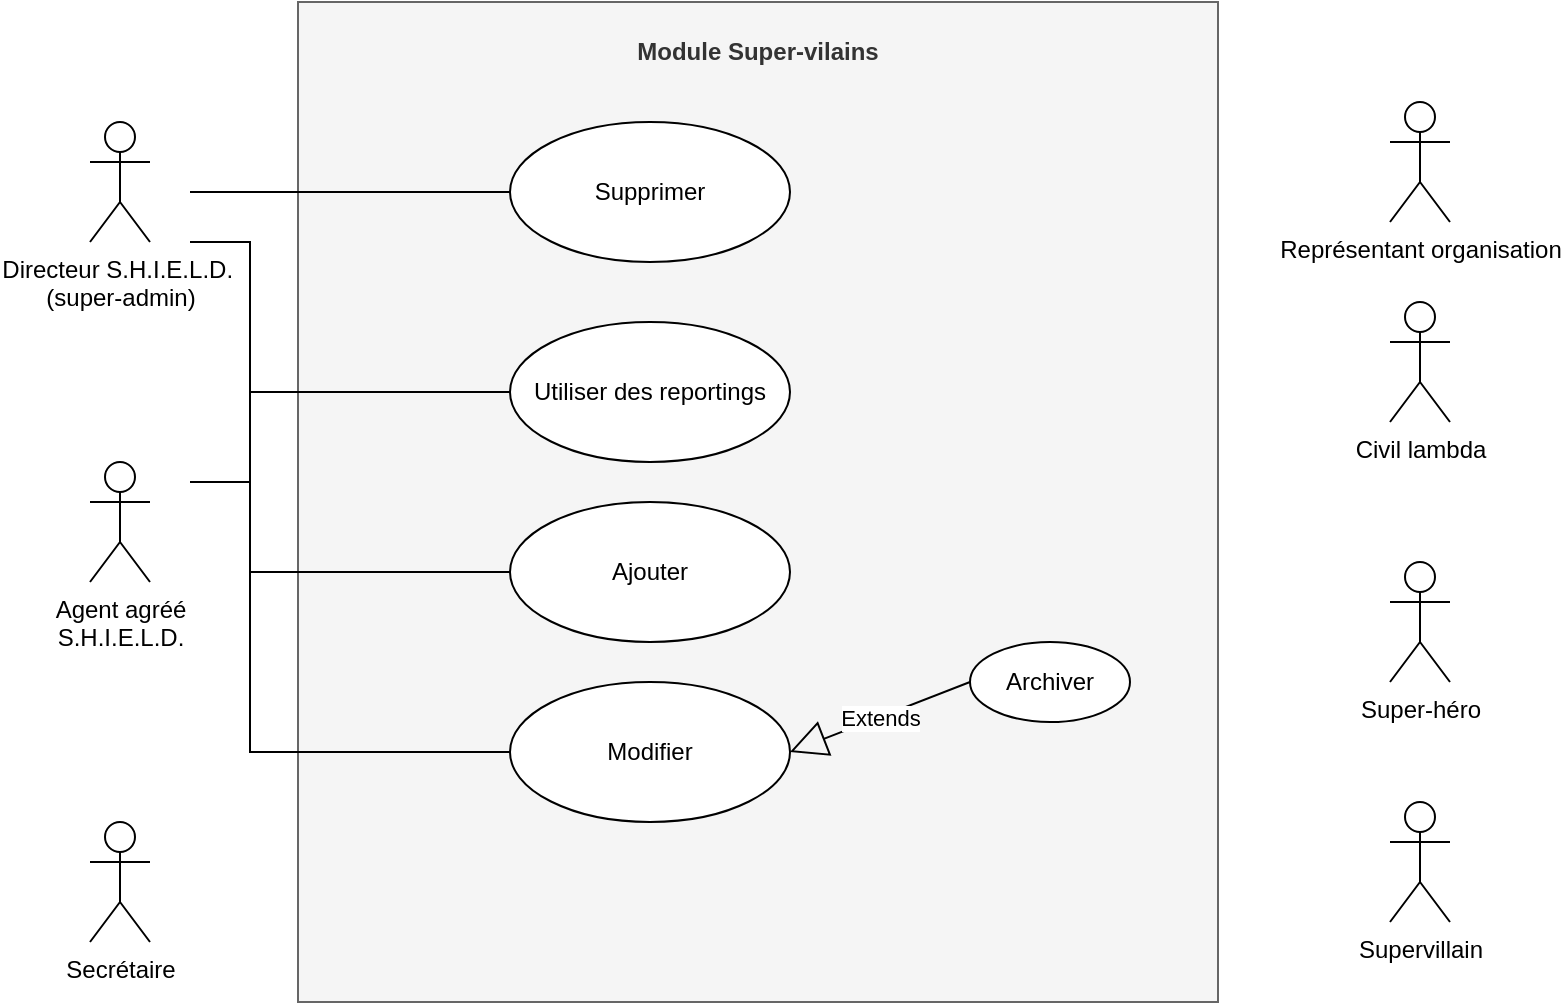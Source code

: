 <mxfile version="13.9.9" type="device"><diagram id="wk11NOPjIedyX6vUJzFq" name="Page-1"><mxGraphModel dx="837" dy="1961" grid="1" gridSize="10" guides="1" tooltips="1" connect="1" arrows="1" fold="1" page="1" pageScale="1" pageWidth="827" pageHeight="1169" math="0" shadow="0"><root><mxCell id="0"/><mxCell id="1" parent="0"/><mxCell id="kvoiaEFvM3LGqcJwW2Yl-1" value="&lt;p style=&quot;margin: 0px ; margin-top: 4px ; text-align: center&quot;&gt;&lt;br&gt;&lt;b&gt;Modul&lt;/b&gt;&lt;b&gt;e Super-vilains&lt;/b&gt;&lt;/p&gt;" style="verticalAlign=top;align=left;overflow=fill;fontSize=12;fontFamily=Helvetica;html=1;fillColor=#f5f5f5;strokeColor=#666666;fontColor=#333333;" parent="1" vertex="1"><mxGeometry x="184" y="-10" width="460" height="500" as="geometry"/></mxCell><mxCell id="kvoiaEFvM3LGqcJwW2Yl-2" value="Super-héro&lt;br&gt;" style="shape=umlActor;verticalLabelPosition=bottom;verticalAlign=top;html=1;" parent="1" vertex="1"><mxGeometry x="730" y="270" width="30" height="60" as="geometry"/></mxCell><mxCell id="kvoiaEFvM3LGqcJwW2Yl-3" value="Ajouter" style="ellipse;whiteSpace=wrap;html=1;" parent="1" vertex="1"><mxGeometry x="290" y="240" width="140" height="70" as="geometry"/></mxCell><mxCell id="kvoiaEFvM3LGqcJwW2Yl-4" value="Civil lambda" style="shape=umlActor;verticalLabelPosition=bottom;verticalAlign=top;html=1;" parent="1" vertex="1"><mxGeometry x="730" y="140" width="30" height="60" as="geometry"/></mxCell><mxCell id="kvoiaEFvM3LGqcJwW2Yl-5" value="Agent agréé &lt;br&gt;S.H.I.E.L.D." style="shape=umlActor;verticalLabelPosition=bottom;verticalAlign=top;html=1;" parent="1" vertex="1"><mxGeometry x="80" y="220" width="30" height="60" as="geometry"/></mxCell><mxCell id="kvoiaEFvM3LGqcJwW2Yl-6" value="Directeur S.H.I.E.L.D.&amp;nbsp;&lt;br&gt;(super-admin)" style="shape=umlActor;verticalLabelPosition=bottom;verticalAlign=top;html=1;" parent="1" vertex="1"><mxGeometry x="80" y="50" width="30" height="60" as="geometry"/></mxCell><mxCell id="kvoiaEFvM3LGqcJwW2Yl-7" value="Supervillain" style="shape=umlActor;verticalLabelPosition=bottom;verticalAlign=top;html=1;" parent="1" vertex="1"><mxGeometry x="730" y="390" width="30" height="60" as="geometry"/></mxCell><mxCell id="kvoiaEFvM3LGqcJwW2Yl-8" value="Représentant organisation" style="shape=umlActor;verticalLabelPosition=bottom;verticalAlign=top;html=1;" parent="1" vertex="1"><mxGeometry x="730" y="40" width="30" height="60" as="geometry"/></mxCell><mxCell id="kvoiaEFvM3LGqcJwW2Yl-9" value="Secrétaire" style="shape=umlActor;verticalLabelPosition=bottom;verticalAlign=top;html=1;" parent="1" vertex="1"><mxGeometry x="80" y="400" width="30" height="60" as="geometry"/></mxCell><mxCell id="kvoiaEFvM3LGqcJwW2Yl-10" value="Modifier" style="ellipse;whiteSpace=wrap;html=1;" parent="1" vertex="1"><mxGeometry x="290" y="330" width="140" height="70" as="geometry"/></mxCell><mxCell id="kvoiaEFvM3LGqcJwW2Yl-11" value="Supprimer" style="ellipse;whiteSpace=wrap;html=1;" parent="1" vertex="1"><mxGeometry x="290" y="50" width="140" height="70" as="geometry"/></mxCell><mxCell id="kvoiaEFvM3LGqcJwW2Yl-12" value="Utiliser des reportings" style="ellipse;whiteSpace=wrap;html=1;" parent="1" vertex="1"><mxGeometry x="290" y="150" width="140" height="70" as="geometry"/></mxCell><mxCell id="kvoiaEFvM3LGqcJwW2Yl-13" value="Archiver" style="ellipse;whiteSpace=wrap;html=1;" parent="1" vertex="1"><mxGeometry x="520" y="310" width="80" height="40" as="geometry"/></mxCell><mxCell id="kvoiaEFvM3LGqcJwW2Yl-14" value="Extends" style="endArrow=block;endSize=16;endFill=0;html=1;entryX=1;entryY=0.5;entryDx=0;entryDy=0;exitX=0;exitY=0.5;exitDx=0;exitDy=0;" parent="1" source="kvoiaEFvM3LGqcJwW2Yl-13" target="kvoiaEFvM3LGqcJwW2Yl-10" edge="1"><mxGeometry width="160" relative="1" as="geometry"><mxPoint x="440" y="240" as="sourcePoint"/><mxPoint x="600" y="240" as="targetPoint"/></mxGeometry></mxCell><mxCell id="kvoiaEFvM3LGqcJwW2Yl-15" value="" style="endArrow=none;html=1;rounded=0;entryX=0;entryY=0.5;entryDx=0;entryDy=0;" parent="1" target="kvoiaEFvM3LGqcJwW2Yl-11" edge="1"><mxGeometry relative="1" as="geometry"><mxPoint x="130" y="85" as="sourcePoint"/><mxPoint x="600" y="240" as="targetPoint"/></mxGeometry></mxCell><mxCell id="kvoiaEFvM3LGqcJwW2Yl-16" value="" style="endArrow=none;html=1;rounded=0;entryX=0;entryY=0.5;entryDx=0;entryDy=0;" parent="1" target="kvoiaEFvM3LGqcJwW2Yl-12" edge="1"><mxGeometry relative="1" as="geometry"><mxPoint x="130" y="110" as="sourcePoint"/><mxPoint x="280" y="174.66" as="targetPoint"/><Array as="points"><mxPoint x="160" y="110"/><mxPoint x="160" y="230"/><mxPoint x="160" y="185"/></Array></mxGeometry></mxCell><mxCell id="kvoiaEFvM3LGqcJwW2Yl-17" value="" style="endArrow=none;html=1;rounded=0;entryX=0;entryY=0.5;entryDx=0;entryDy=0;" parent="1" target="kvoiaEFvM3LGqcJwW2Yl-10" edge="1"><mxGeometry relative="1" as="geometry"><mxPoint x="160" y="270" as="sourcePoint"/><mxPoint x="270" y="249.66" as="targetPoint"/><Array as="points"><mxPoint x="160" y="365"/></Array></mxGeometry></mxCell><mxCell id="kvoiaEFvM3LGqcJwW2Yl-18" value="" style="endArrow=none;html=1;rounded=0;entryX=0;entryY=0.5;entryDx=0;entryDy=0;" parent="1" target="kvoiaEFvM3LGqcJwW2Yl-3" edge="1"><mxGeometry relative="1" as="geometry"><mxPoint x="130" y="230" as="sourcePoint"/><mxPoint x="300.0" y="375" as="targetPoint"/><Array as="points"><mxPoint x="160" y="230"/><mxPoint x="160" y="275"/></Array></mxGeometry></mxCell></root></mxGraphModel></diagram></mxfile>